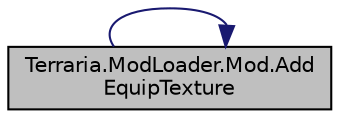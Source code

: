 digraph "Terraria.ModLoader.Mod.AddEquipTexture"
{
 // LATEX_PDF_SIZE
  edge [fontname="Helvetica",fontsize="10",labelfontname="Helvetica",labelfontsize="10"];
  node [fontname="Helvetica",fontsize="10",shape=record];
  rankdir="LR";
  Node1 [label="Terraria.ModLoader.Mod.Add\lEquipTexture",height=0.2,width=0.4,color="black", fillcolor="grey75", style="filled", fontcolor="black",tooltip="Adds an equipment texture of the specified type, internal name, and associated item to your mod...."];
  Node1 -> Node1 [color="midnightblue",fontsize="10",style="solid",fontname="Helvetica"];
}
